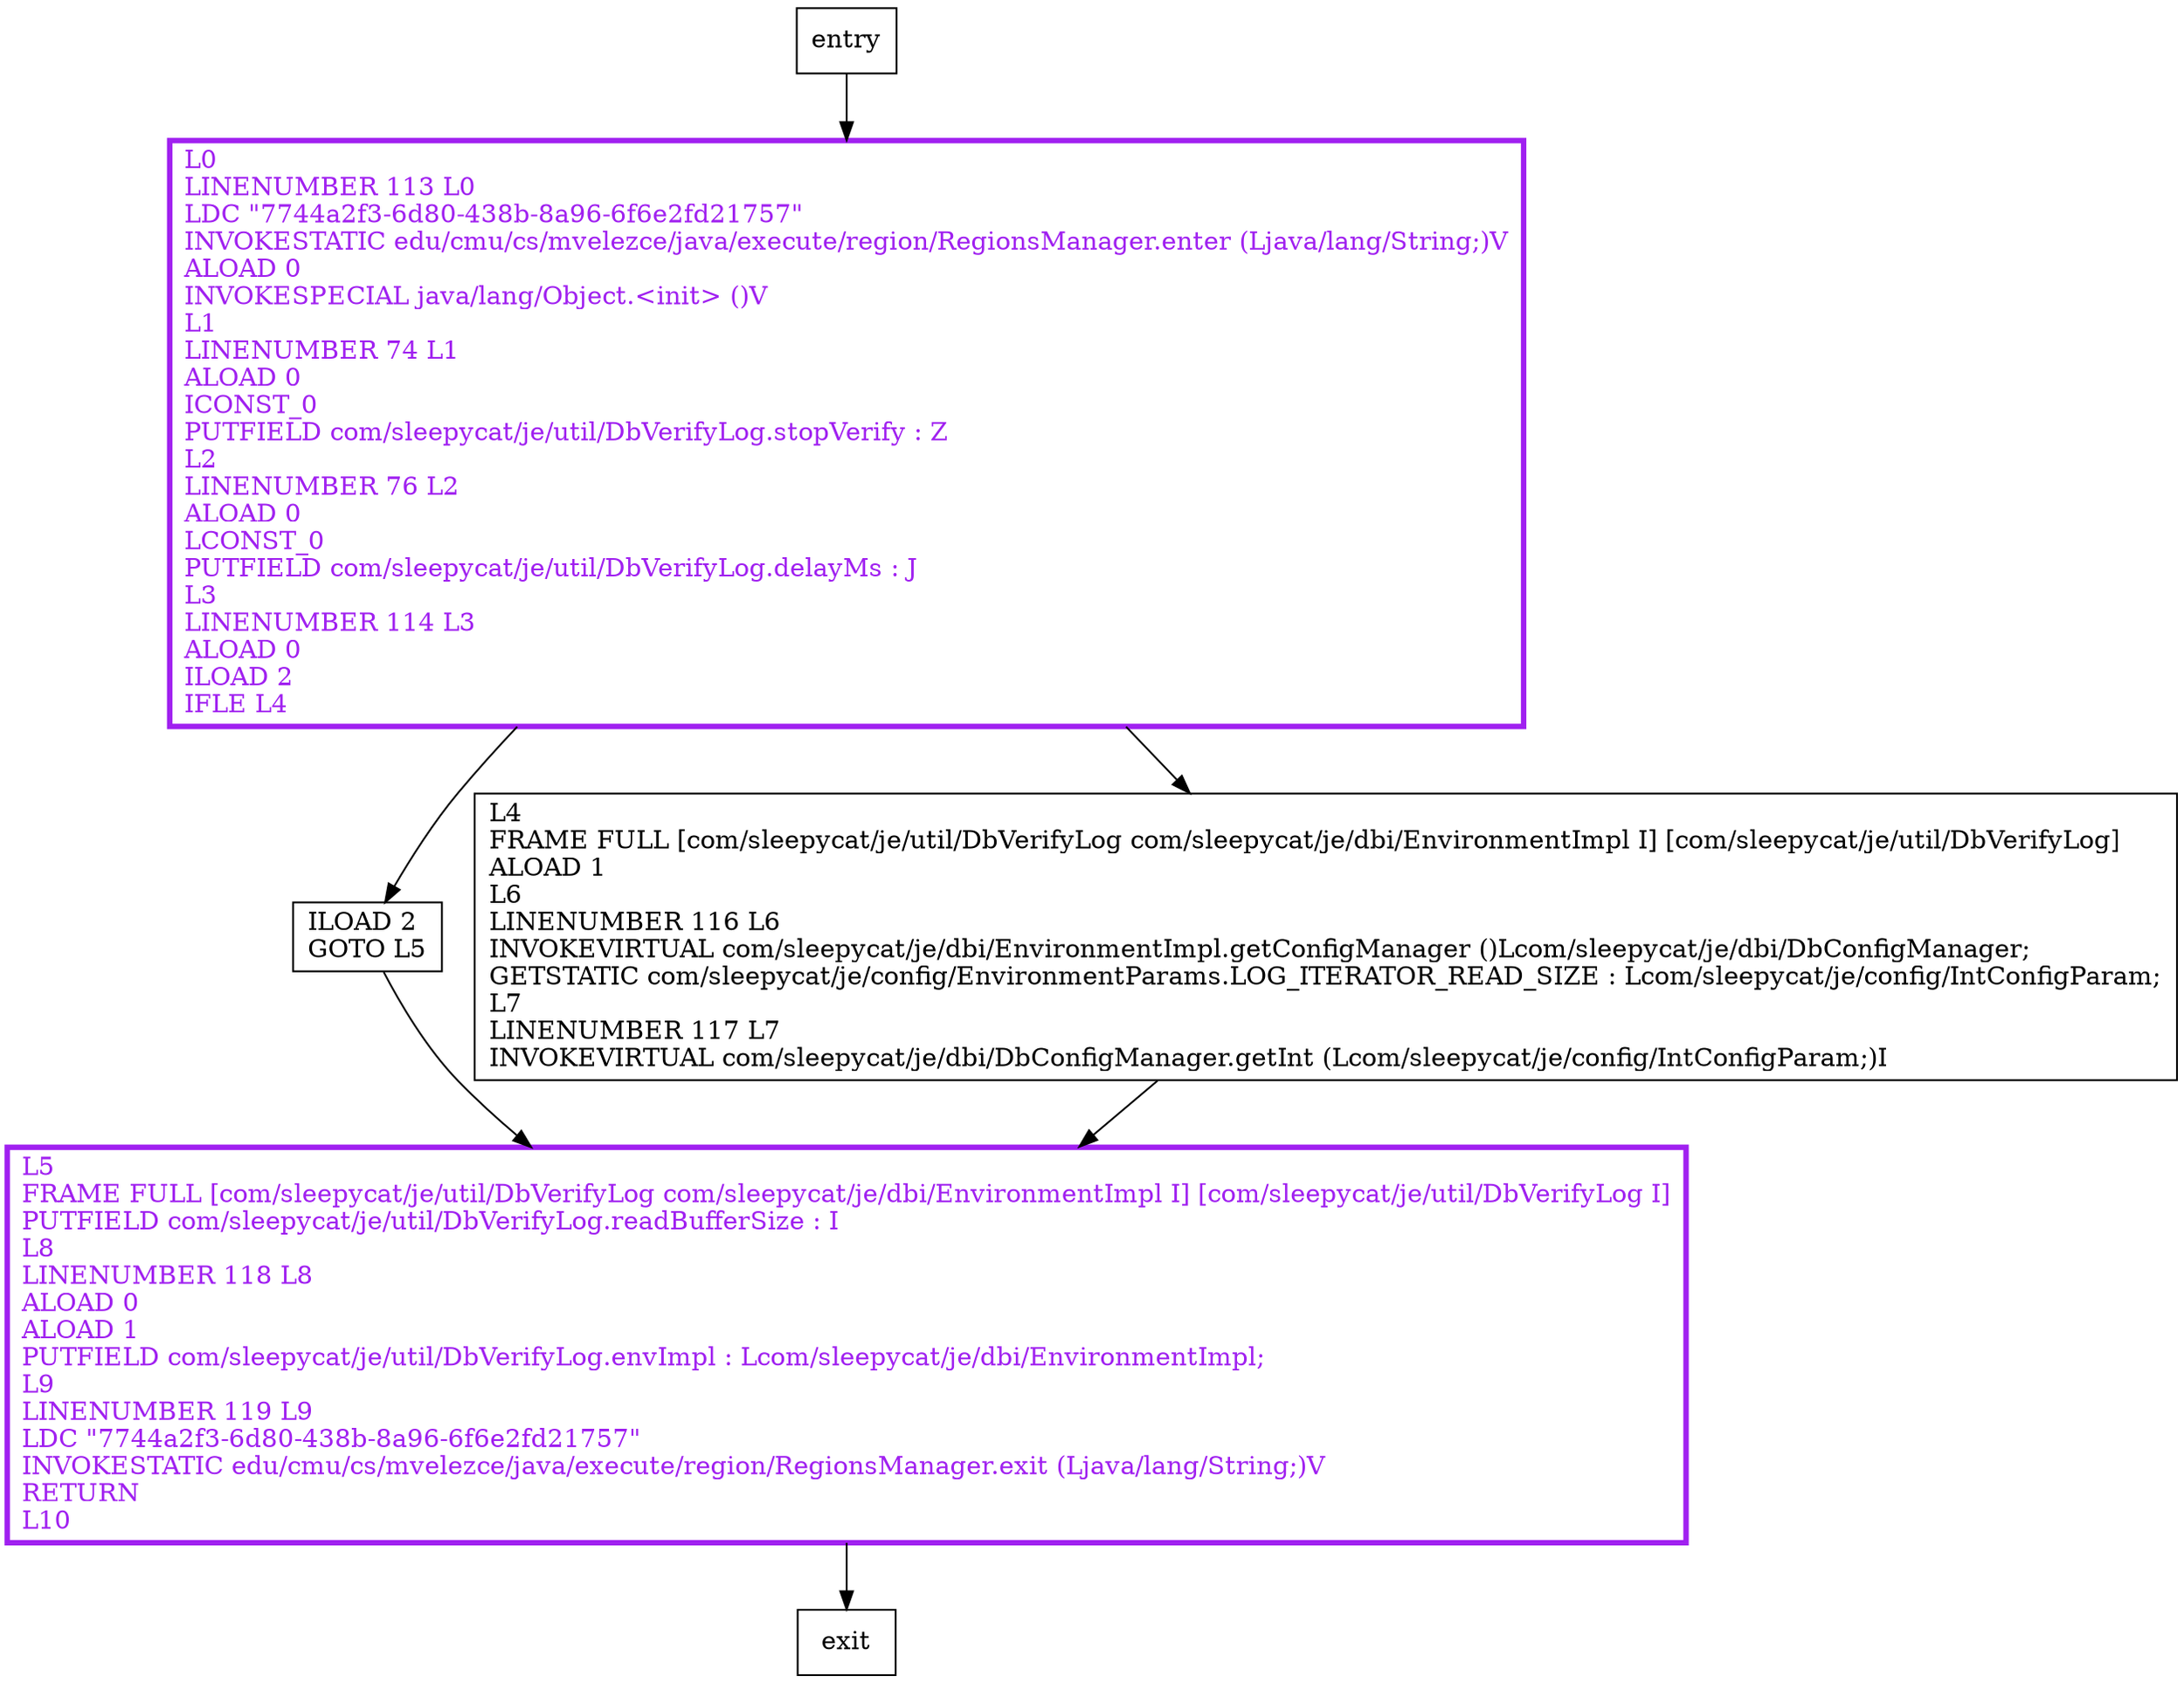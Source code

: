 digraph <init> {
node [shape=record];
33485673 [label="ILOAD 2\lGOTO L5\l"];
45856611 [label="L0\lLINENUMBER 113 L0\lLDC \"7744a2f3-6d80-438b-8a96-6f6e2fd21757\"\lINVOKESTATIC edu/cmu/cs/mvelezce/java/execute/region/RegionsManager.enter (Ljava/lang/String;)V\lALOAD 0\lINVOKESPECIAL java/lang/Object.\<init\> ()V\lL1\lLINENUMBER 74 L1\lALOAD 0\lICONST_0\lPUTFIELD com/sleepycat/je/util/DbVerifyLog.stopVerify : Z\lL2\lLINENUMBER 76 L2\lALOAD 0\lLCONST_0\lPUTFIELD com/sleepycat/je/util/DbVerifyLog.delayMs : J\lL3\lLINENUMBER 114 L3\lALOAD 0\lILOAD 2\lIFLE L4\l"];
807963076 [label="L5\lFRAME FULL [com/sleepycat/je/util/DbVerifyLog com/sleepycat/je/dbi/EnvironmentImpl I] [com/sleepycat/je/util/DbVerifyLog I]\lPUTFIELD com/sleepycat/je/util/DbVerifyLog.readBufferSize : I\lL8\lLINENUMBER 118 L8\lALOAD 0\lALOAD 1\lPUTFIELD com/sleepycat/je/util/DbVerifyLog.envImpl : Lcom/sleepycat/je/dbi/EnvironmentImpl;\lL9\lLINENUMBER 119 L9\lLDC \"7744a2f3-6d80-438b-8a96-6f6e2fd21757\"\lINVOKESTATIC edu/cmu/cs/mvelezce/java/execute/region/RegionsManager.exit (Ljava/lang/String;)V\lRETURN\lL10\l"];
183580927 [label="L4\lFRAME FULL [com/sleepycat/je/util/DbVerifyLog com/sleepycat/je/dbi/EnvironmentImpl I] [com/sleepycat/je/util/DbVerifyLog]\lALOAD 1\lL6\lLINENUMBER 116 L6\lINVOKEVIRTUAL com/sleepycat/je/dbi/EnvironmentImpl.getConfigManager ()Lcom/sleepycat/je/dbi/DbConfigManager;\lGETSTATIC com/sleepycat/je/config/EnvironmentParams.LOG_ITERATOR_READ_SIZE : Lcom/sleepycat/je/config/IntConfigParam;\lL7\lLINENUMBER 117 L7\lINVOKEVIRTUAL com/sleepycat/je/dbi/DbConfigManager.getInt (Lcom/sleepycat/je/config/IntConfigParam;)I\l"];
entry;
exit;
entry -> 45856611
33485673 -> 807963076
45856611 -> 33485673
45856611 -> 183580927
807963076 -> exit
183580927 -> 807963076
45856611[fontcolor="purple", penwidth=3, color="purple"];
807963076[fontcolor="purple", penwidth=3, color="purple"];
}
